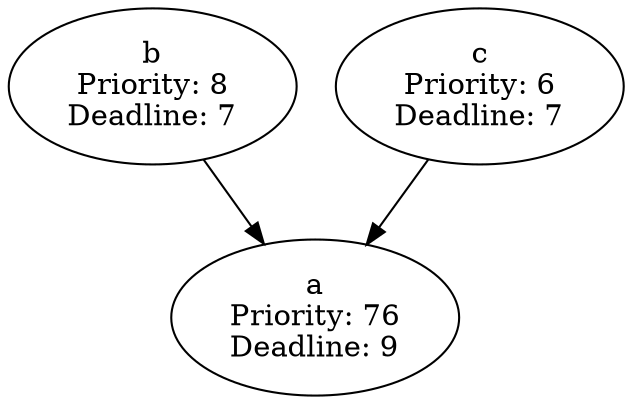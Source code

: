 digraph TaskGraph {
    "a" [label="a\nPriority: 76\nDeadline: 9"];
    "b" [label="b\nPriority: 8\nDeadline: 7"];
    "c" [label="c\nPriority: 6\nDeadline: 7"];
    "b" -> "a";
    "c" -> "a";
}
